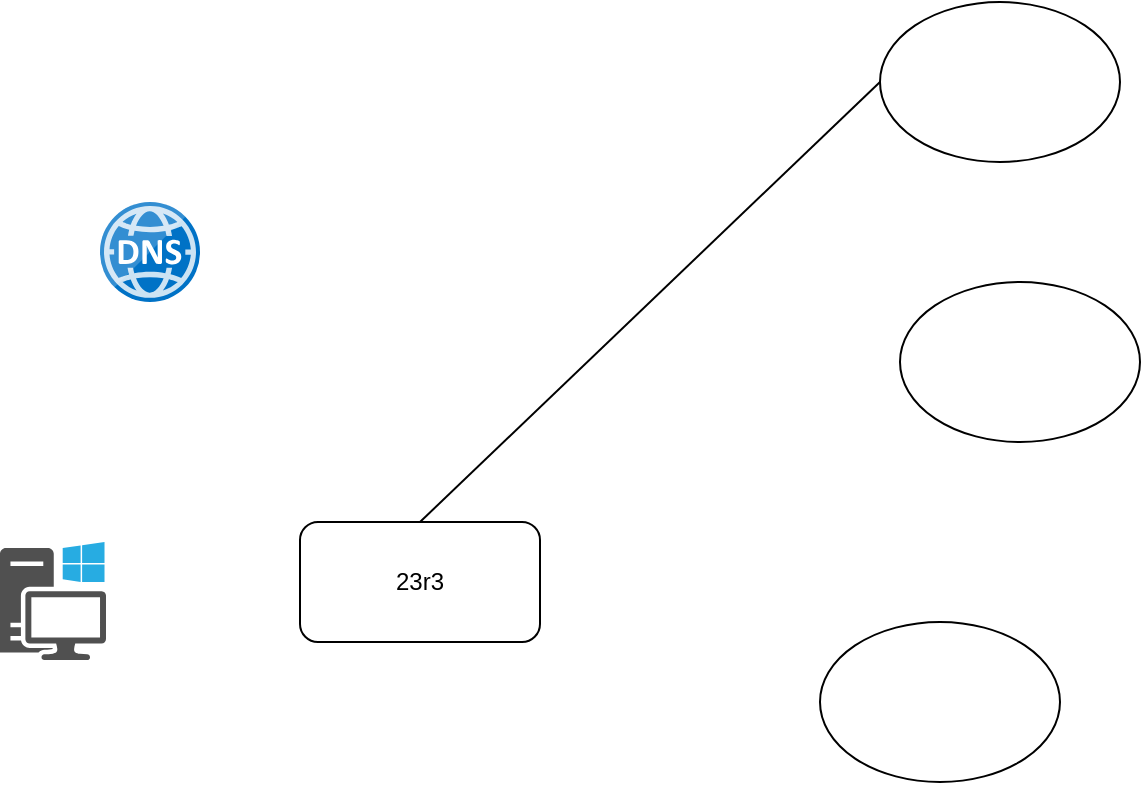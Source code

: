 <mxfile version="24.0.2" type="device">
  <diagram name="Página-1" id="FCfpgI2ERr3w-Y69zoDW">
    <mxGraphModel dx="1434" dy="746" grid="1" gridSize="10" guides="1" tooltips="1" connect="1" arrows="1" fold="1" page="1" pageScale="1" pageWidth="827" pageHeight="1169" math="0" shadow="0">
      <root>
        <mxCell id="0" />
        <mxCell id="1" parent="0" />
        <mxCell id="1prAuUUDarCkzbDUaMGb-1" value="" style="ellipse;whiteSpace=wrap;html=1;" parent="1" vertex="1">
          <mxGeometry x="490" y="340" width="120" height="80" as="geometry" />
        </mxCell>
        <mxCell id="1prAuUUDarCkzbDUaMGb-2" value="" style="ellipse;whiteSpace=wrap;html=1;" parent="1" vertex="1">
          <mxGeometry x="520" y="30" width="120" height="80" as="geometry" />
        </mxCell>
        <mxCell id="1prAuUUDarCkzbDUaMGb-3" value="" style="ellipse;whiteSpace=wrap;html=1;" parent="1" vertex="1">
          <mxGeometry x="530" y="170" width="120" height="80" as="geometry" />
        </mxCell>
        <mxCell id="1prAuUUDarCkzbDUaMGb-4" value="" style="sketch=0;pointerEvents=1;shadow=0;dashed=0;html=1;strokeColor=none;fillColor=#505050;labelPosition=center;verticalLabelPosition=bottom;verticalAlign=top;outlineConnect=0;align=center;shape=mxgraph.office.devices.workstation_pc;" parent="1" vertex="1">
          <mxGeometry x="80" y="300" width="53" height="59" as="geometry" />
        </mxCell>
        <mxCell id="1prAuUUDarCkzbDUaMGb-5" value="" style="image;sketch=0;aspect=fixed;html=1;points=[];align=center;fontSize=12;image=img/lib/mscae/DNS.svg;" parent="1" vertex="1">
          <mxGeometry x="130" y="130" width="50" height="50" as="geometry" />
        </mxCell>
        <mxCell id="1prAuUUDarCkzbDUaMGb-6" value="23r3" style="rounded=1;whiteSpace=wrap;html=1;" parent="1" vertex="1">
          <mxGeometry x="230" y="290" width="120" height="60" as="geometry" />
        </mxCell>
        <mxCell id="1prAuUUDarCkzbDUaMGb-7" value="" style="endArrow=none;html=1;rounded=0;exitX=0;exitY=0.5;exitDx=0;exitDy=0;entryX=0.5;entryY=0;entryDx=0;entryDy=0;" parent="1" edge="1" target="1prAuUUDarCkzbDUaMGb-6" source="1prAuUUDarCkzbDUaMGb-2">
          <mxGeometry width="50" height="50" relative="1" as="geometry">
            <mxPoint x="340" y="400" as="sourcePoint" />
            <mxPoint x="440" y="360" as="targetPoint" />
          </mxGeometry>
        </mxCell>
      </root>
    </mxGraphModel>
  </diagram>
</mxfile>

